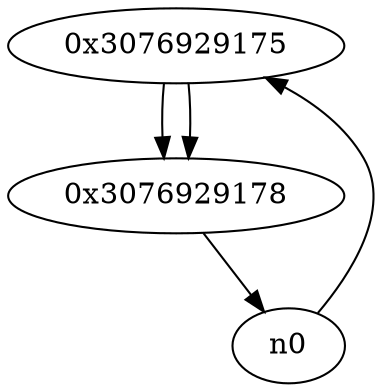 digraph G{
/* nodes */
  n1 [label="0x3076929175"]
  n2 [label="0x3076929178"]
/* edges */
n1 -> n2;
n0 -> n1;
n2 -> n0;
n1 -> n2;
}
